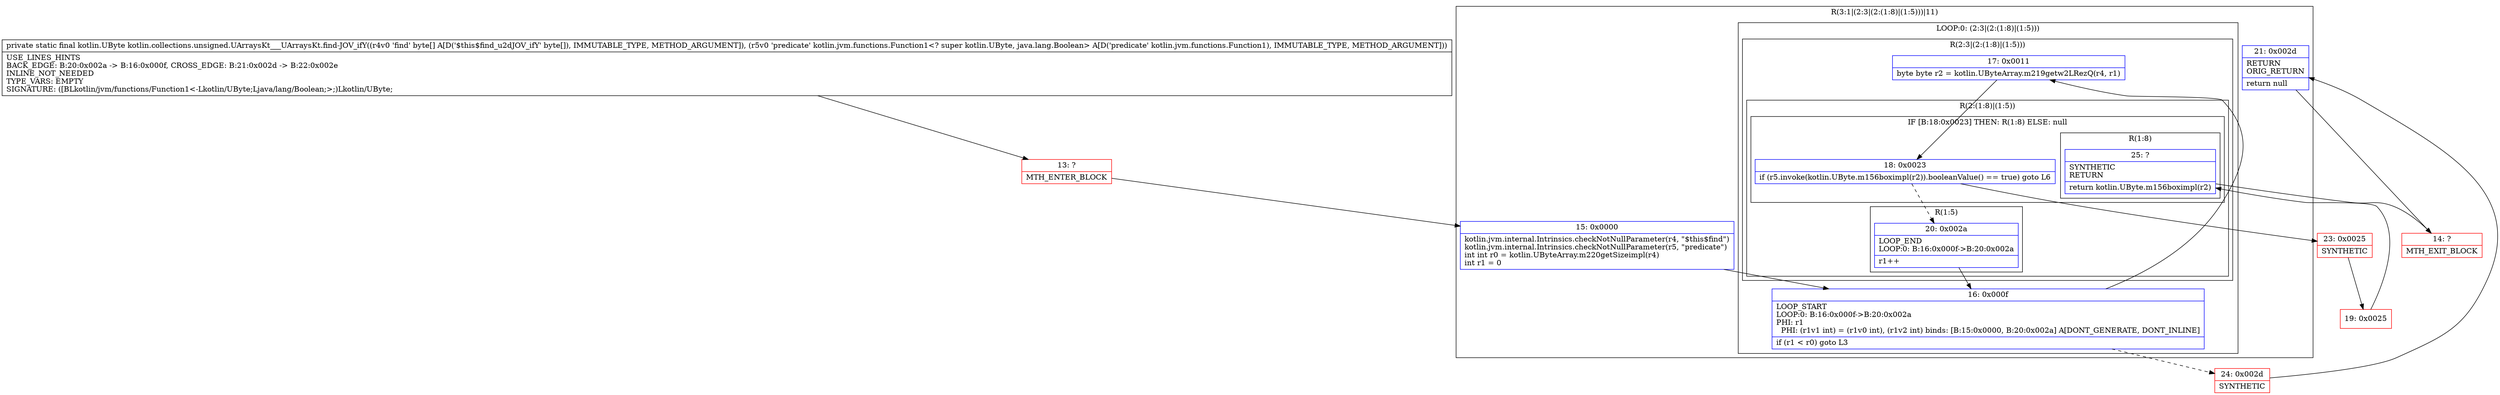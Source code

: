 digraph "CFG forkotlin.collections.unsigned.UArraysKt___UArraysKt.find\-JOV_ifY([BLkotlin\/jvm\/functions\/Function1;)Lkotlin\/UByte;" {
subgraph cluster_Region_149141224 {
label = "R(3:1|(2:3|(2:(1:8)|(1:5)))|11)";
node [shape=record,color=blue];
Node_15 [shape=record,label="{15\:\ 0x0000|kotlin.jvm.internal.Intrinsics.checkNotNullParameter(r4, \"$this$find\")\lkotlin.jvm.internal.Intrinsics.checkNotNullParameter(r5, \"predicate\")\lint int r0 = kotlin.UByteArray.m220getSizeimpl(r4)\lint r1 = 0\l}"];
subgraph cluster_LoopRegion_1692316184 {
label = "LOOP:0: (2:3|(2:(1:8)|(1:5)))";
node [shape=record,color=blue];
Node_16 [shape=record,label="{16\:\ 0x000f|LOOP_START\lLOOP:0: B:16:0x000f\-\>B:20:0x002a\lPHI: r1 \l  PHI: (r1v1 int) = (r1v0 int), (r1v2 int) binds: [B:15:0x0000, B:20:0x002a] A[DONT_GENERATE, DONT_INLINE]\l|if (r1 \< r0) goto L3\l}"];
subgraph cluster_Region_606330438 {
label = "R(2:3|(2:(1:8)|(1:5)))";
node [shape=record,color=blue];
Node_17 [shape=record,label="{17\:\ 0x0011|byte byte r2 = kotlin.UByteArray.m219getw2LRezQ(r4, r1)\l}"];
subgraph cluster_Region_861377943 {
label = "R(2:(1:8)|(1:5))";
node [shape=record,color=blue];
subgraph cluster_IfRegion_828532956 {
label = "IF [B:18:0x0023] THEN: R(1:8) ELSE: null";
node [shape=record,color=blue];
Node_18 [shape=record,label="{18\:\ 0x0023|if (r5.invoke(kotlin.UByte.m156boximpl(r2)).booleanValue() == true) goto L6\l}"];
subgraph cluster_Region_549274266 {
label = "R(1:8)";
node [shape=record,color=blue];
Node_25 [shape=record,label="{25\:\ ?|SYNTHETIC\lRETURN\l|return kotlin.UByte.m156boximpl(r2)\l}"];
}
}
subgraph cluster_Region_731429561 {
label = "R(1:5)";
node [shape=record,color=blue];
Node_20 [shape=record,label="{20\:\ 0x002a|LOOP_END\lLOOP:0: B:16:0x000f\-\>B:20:0x002a\l|r1++\l}"];
}
}
}
}
Node_21 [shape=record,label="{21\:\ 0x002d|RETURN\lORIG_RETURN\l|return null\l}"];
}
Node_13 [shape=record,color=red,label="{13\:\ ?|MTH_ENTER_BLOCK\l}"];
Node_23 [shape=record,color=red,label="{23\:\ 0x0025|SYNTHETIC\l}"];
Node_19 [shape=record,color=red,label="{19\:\ 0x0025}"];
Node_14 [shape=record,color=red,label="{14\:\ ?|MTH_EXIT_BLOCK\l}"];
Node_24 [shape=record,color=red,label="{24\:\ 0x002d|SYNTHETIC\l}"];
MethodNode[shape=record,label="{private static final kotlin.UByte kotlin.collections.unsigned.UArraysKt___UArraysKt.find\-JOV_ifY((r4v0 'find' byte[] A[D('$this$find_u2dJOV_ifY' byte[]), IMMUTABLE_TYPE, METHOD_ARGUMENT]), (r5v0 'predicate' kotlin.jvm.functions.Function1\<? super kotlin.UByte, java.lang.Boolean\> A[D('predicate' kotlin.jvm.functions.Function1), IMMUTABLE_TYPE, METHOD_ARGUMENT]))  | USE_LINES_HINTS\lBACK_EDGE: B:20:0x002a \-\> B:16:0x000f, CROSS_EDGE: B:21:0x002d \-\> B:22:0x002e\lINLINE_NOT_NEEDED\lTYPE_VARS: EMPTY\lSIGNATURE: ([BLkotlin\/jvm\/functions\/Function1\<\-Lkotlin\/UByte;Ljava\/lang\/Boolean;\>;)Lkotlin\/UByte;\l}"];
MethodNode -> Node_13;Node_15 -> Node_16;
Node_16 -> Node_17;
Node_16 -> Node_24[style=dashed];
Node_17 -> Node_18;
Node_18 -> Node_20[style=dashed];
Node_18 -> Node_23;
Node_25 -> Node_14;
Node_20 -> Node_16;
Node_21 -> Node_14;
Node_13 -> Node_15;
Node_23 -> Node_19;
Node_19 -> Node_25;
Node_24 -> Node_21;
}

